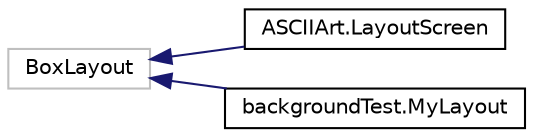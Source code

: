 digraph "Graphical Class Hierarchy"
{
 // LATEX_PDF_SIZE
  edge [fontname="Helvetica",fontsize="10",labelfontname="Helvetica",labelfontsize="10"];
  node [fontname="Helvetica",fontsize="10",shape=record];
  rankdir="LR";
  Node3 [label="BoxLayout",height=0.2,width=0.4,color="grey75", fillcolor="white", style="filled",tooltip=" "];
  Node3 -> Node0 [dir="back",color="midnightblue",fontsize="10",style="solid",fontname="Helvetica"];
  Node0 [label="ASCIIArt.LayoutScreen",height=0.2,width=0.4,color="black", fillcolor="white", style="filled",URL="$classASCIIArt_1_1LayoutScreen.html",tooltip=" "];
  Node3 -> Node5 [dir="back",color="midnightblue",fontsize="10",style="solid",fontname="Helvetica"];
  Node5 [label="backgroundTest.MyLayout",height=0.2,width=0.4,color="black", fillcolor="white", style="filled",URL="$classbackgroundTest_1_1MyLayout.html",tooltip=" "];
}
